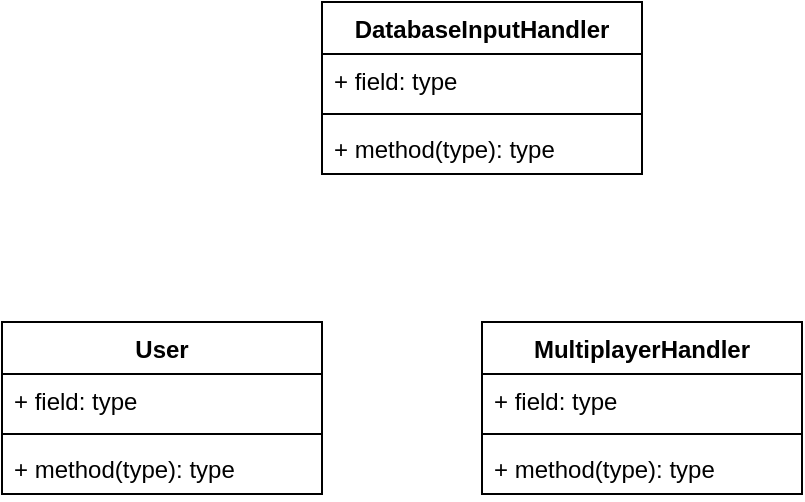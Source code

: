 <mxfile version="26.0.9">
  <diagram name="Page-1" id="r1mSCeUNa71xJj8RtsGt">
    <mxGraphModel dx="780" dy="505" grid="1" gridSize="10" guides="1" tooltips="1" connect="1" arrows="1" fold="1" page="1" pageScale="1" pageWidth="10000" pageHeight="10000" math="0" shadow="0">
      <root>
        <mxCell id="0" />
        <mxCell id="1" parent="0" />
        <mxCell id="RsaLFU6DeN-my90bISCz-1" value="User" style="swimlane;fontStyle=1;align=center;verticalAlign=top;childLayout=stackLayout;horizontal=1;startSize=26;horizontalStack=0;resizeParent=1;resizeParentMax=0;resizeLast=0;collapsible=1;marginBottom=0;whiteSpace=wrap;html=1;" vertex="1" parent="1">
          <mxGeometry x="200" y="240" width="160" height="86" as="geometry" />
        </mxCell>
        <mxCell id="RsaLFU6DeN-my90bISCz-2" value="+ field: type" style="text;strokeColor=none;fillColor=none;align=left;verticalAlign=top;spacingLeft=4;spacingRight=4;overflow=hidden;rotatable=0;points=[[0,0.5],[1,0.5]];portConstraint=eastwest;whiteSpace=wrap;html=1;" vertex="1" parent="RsaLFU6DeN-my90bISCz-1">
          <mxGeometry y="26" width="160" height="26" as="geometry" />
        </mxCell>
        <mxCell id="RsaLFU6DeN-my90bISCz-3" value="" style="line;strokeWidth=1;fillColor=none;align=left;verticalAlign=middle;spacingTop=-1;spacingLeft=3;spacingRight=3;rotatable=0;labelPosition=right;points=[];portConstraint=eastwest;strokeColor=inherit;" vertex="1" parent="RsaLFU6DeN-my90bISCz-1">
          <mxGeometry y="52" width="160" height="8" as="geometry" />
        </mxCell>
        <mxCell id="RsaLFU6DeN-my90bISCz-4" value="+ method(type): type" style="text;strokeColor=none;fillColor=none;align=left;verticalAlign=top;spacingLeft=4;spacingRight=4;overflow=hidden;rotatable=0;points=[[0,0.5],[1,0.5]];portConstraint=eastwest;whiteSpace=wrap;html=1;" vertex="1" parent="RsaLFU6DeN-my90bISCz-1">
          <mxGeometry y="60" width="160" height="26" as="geometry" />
        </mxCell>
        <mxCell id="RsaLFU6DeN-my90bISCz-5" value="DatabaseInputHandler" style="swimlane;fontStyle=1;align=center;verticalAlign=top;childLayout=stackLayout;horizontal=1;startSize=26;horizontalStack=0;resizeParent=1;resizeParentMax=0;resizeLast=0;collapsible=1;marginBottom=0;whiteSpace=wrap;html=1;" vertex="1" parent="1">
          <mxGeometry x="360" y="80" width="160" height="86" as="geometry" />
        </mxCell>
        <mxCell id="RsaLFU6DeN-my90bISCz-6" value="+ field: type" style="text;strokeColor=none;fillColor=none;align=left;verticalAlign=top;spacingLeft=4;spacingRight=4;overflow=hidden;rotatable=0;points=[[0,0.5],[1,0.5]];portConstraint=eastwest;whiteSpace=wrap;html=1;" vertex="1" parent="RsaLFU6DeN-my90bISCz-5">
          <mxGeometry y="26" width="160" height="26" as="geometry" />
        </mxCell>
        <mxCell id="RsaLFU6DeN-my90bISCz-7" value="" style="line;strokeWidth=1;fillColor=none;align=left;verticalAlign=middle;spacingTop=-1;spacingLeft=3;spacingRight=3;rotatable=0;labelPosition=right;points=[];portConstraint=eastwest;strokeColor=inherit;" vertex="1" parent="RsaLFU6DeN-my90bISCz-5">
          <mxGeometry y="52" width="160" height="8" as="geometry" />
        </mxCell>
        <mxCell id="RsaLFU6DeN-my90bISCz-8" value="+ method(type): type" style="text;strokeColor=none;fillColor=none;align=left;verticalAlign=top;spacingLeft=4;spacingRight=4;overflow=hidden;rotatable=0;points=[[0,0.5],[1,0.5]];portConstraint=eastwest;whiteSpace=wrap;html=1;" vertex="1" parent="RsaLFU6DeN-my90bISCz-5">
          <mxGeometry y="60" width="160" height="26" as="geometry" />
        </mxCell>
        <mxCell id="RsaLFU6DeN-my90bISCz-9" value="MultiplayerHandler" style="swimlane;fontStyle=1;align=center;verticalAlign=top;childLayout=stackLayout;horizontal=1;startSize=26;horizontalStack=0;resizeParent=1;resizeParentMax=0;resizeLast=0;collapsible=1;marginBottom=0;whiteSpace=wrap;html=1;" vertex="1" parent="1">
          <mxGeometry x="440" y="240" width="160" height="86" as="geometry" />
        </mxCell>
        <mxCell id="RsaLFU6DeN-my90bISCz-10" value="+ field: type" style="text;strokeColor=none;fillColor=none;align=left;verticalAlign=top;spacingLeft=4;spacingRight=4;overflow=hidden;rotatable=0;points=[[0,0.5],[1,0.5]];portConstraint=eastwest;whiteSpace=wrap;html=1;" vertex="1" parent="RsaLFU6DeN-my90bISCz-9">
          <mxGeometry y="26" width="160" height="26" as="geometry" />
        </mxCell>
        <mxCell id="RsaLFU6DeN-my90bISCz-11" value="" style="line;strokeWidth=1;fillColor=none;align=left;verticalAlign=middle;spacingTop=-1;spacingLeft=3;spacingRight=3;rotatable=0;labelPosition=right;points=[];portConstraint=eastwest;strokeColor=inherit;" vertex="1" parent="RsaLFU6DeN-my90bISCz-9">
          <mxGeometry y="52" width="160" height="8" as="geometry" />
        </mxCell>
        <mxCell id="RsaLFU6DeN-my90bISCz-12" value="+ method(type): type" style="text;strokeColor=none;fillColor=none;align=left;verticalAlign=top;spacingLeft=4;spacingRight=4;overflow=hidden;rotatable=0;points=[[0,0.5],[1,0.5]];portConstraint=eastwest;whiteSpace=wrap;html=1;" vertex="1" parent="RsaLFU6DeN-my90bISCz-9">
          <mxGeometry y="60" width="160" height="26" as="geometry" />
        </mxCell>
      </root>
    </mxGraphModel>
  </diagram>
</mxfile>
